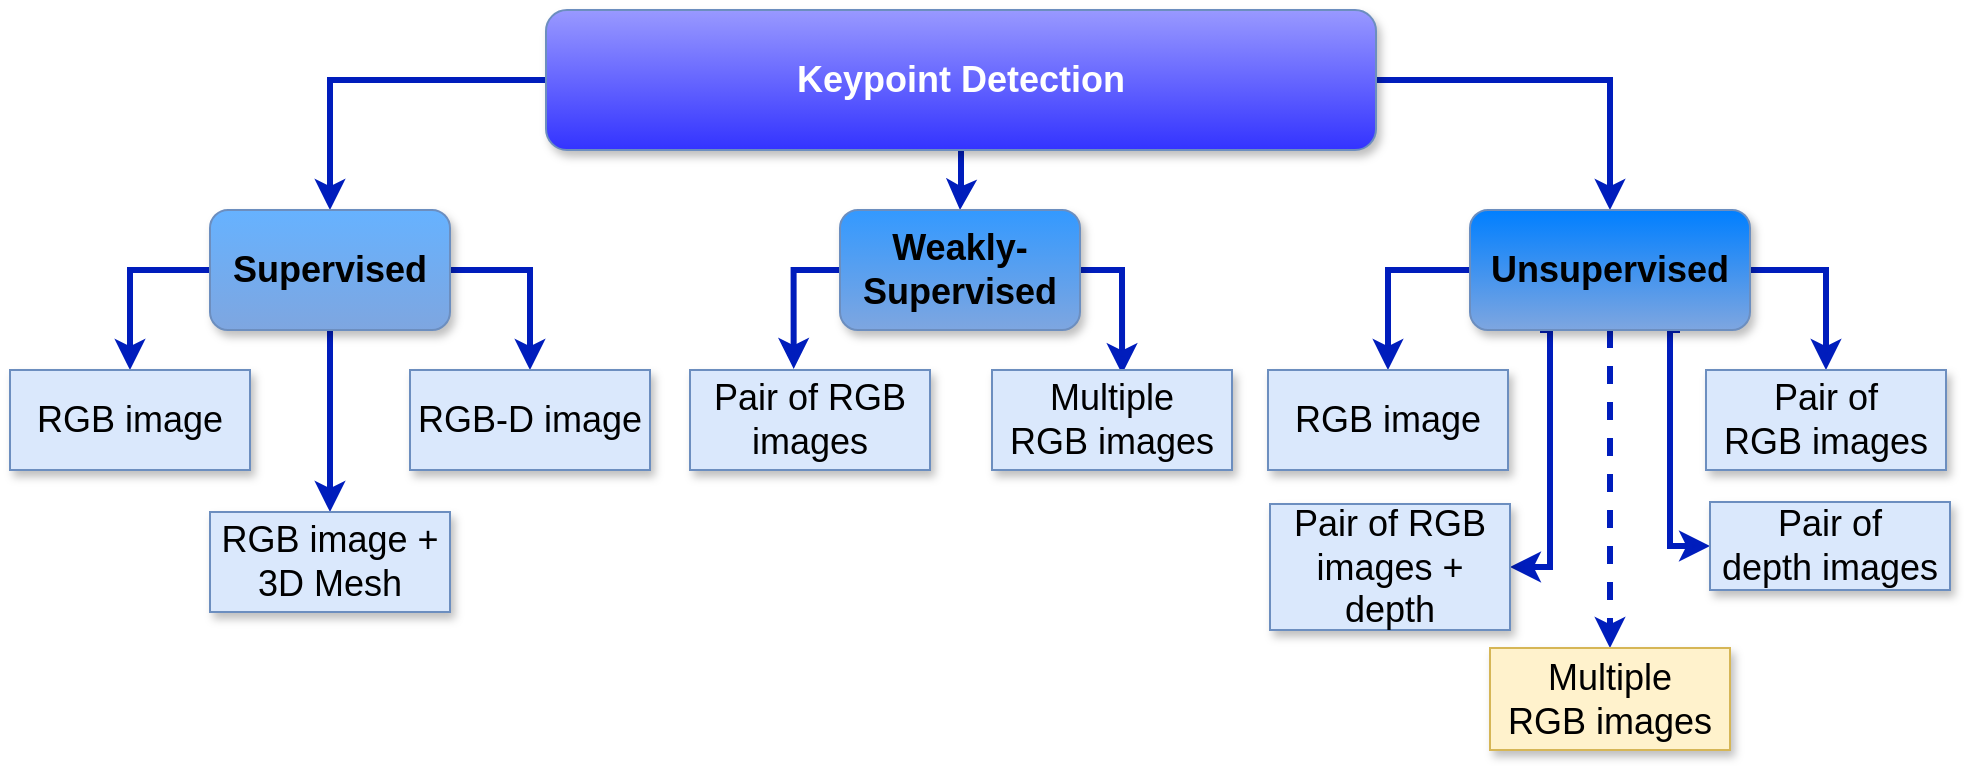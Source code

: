 <mxfile version="12.4.2" type="github" pages="1">
  <diagram id="5qjXLGXfApisKNpA6mO2" name="Page-1">
    <mxGraphModel dx="1343" dy="791" grid="1" gridSize="10" guides="1" tooltips="1" connect="1" arrows="1" fold="1" page="1" pageScale="1" pageWidth="850" pageHeight="1100" math="0" shadow="0">
      <root>
        <mxCell id="0"/>
        <mxCell id="1" parent="0"/>
        <mxCell id="7lWWHP2TeTHCOUnpS1vX-6" style="edgeStyle=orthogonalEdgeStyle;rounded=0;orthogonalLoop=1;jettySize=auto;html=1;entryX=0.5;entryY=0;entryDx=0;entryDy=0;strokeColor=#001DBC;strokeWidth=3;fontSize=18;fontStyle=0;fillColor=#0050ef;" parent="1" source="p8_Z0t22GCvw5XB-Ye8C-1" target="p8_Z0t22GCvw5XB-Ye8C-4" edge="1">
          <mxGeometry relative="1" as="geometry"/>
        </mxCell>
        <mxCell id="7lWWHP2TeTHCOUnpS1vX-7" style="edgeStyle=orthogonalEdgeStyle;rounded=0;orthogonalLoop=1;jettySize=auto;html=1;exitX=1;exitY=0.5;exitDx=0;exitDy=0;entryX=0.5;entryY=0;entryDx=0;entryDy=0;strokeColor=#001DBC;strokeWidth=3;fontSize=18;fontStyle=0;fillColor=#0050ef;" parent="1" source="p8_Z0t22GCvw5XB-Ye8C-1" target="p8_Z0t22GCvw5XB-Ye8C-3" edge="1">
          <mxGeometry relative="1" as="geometry"/>
        </mxCell>
        <mxCell id="7lWWHP2TeTHCOUnpS1vX-8" style="edgeStyle=orthogonalEdgeStyle;rounded=0;orthogonalLoop=1;jettySize=auto;html=1;strokeColor=#001DBC;strokeWidth=3;fontSize=18;fontStyle=0;fillColor=#0050ef;" parent="1" source="p8_Z0t22GCvw5XB-Ye8C-1" target="p8_Z0t22GCvw5XB-Ye8C-2" edge="1">
          <mxGeometry relative="1" as="geometry"/>
        </mxCell>
        <mxCell id="p8_Z0t22GCvw5XB-Ye8C-1" value="Keypoint Detection" style="rounded=1;whiteSpace=wrap;html=1;fillColor=#9999FF;strokeColor=#6c8ebf;fontStyle=1;shadow=1;fontSize=18;gradientColor=#3333FF;fontColor=#FFFFFF;" parent="1" vertex="1">
          <mxGeometry x="288" y="20" width="415" height="70" as="geometry"/>
        </mxCell>
        <mxCell id="p8_Z0t22GCvw5XB-Ye8C-8" style="edgeStyle=orthogonalEdgeStyle;rounded=0;orthogonalLoop=1;jettySize=auto;html=1;entryX=0.5;entryY=0;entryDx=0;entryDy=0;exitX=0;exitY=0.5;exitDx=0;exitDy=0;spacing=3;fillColor=#0050ef;strokeColor=#001DBC;strokeWidth=3;fontSize=18;fontStyle=0" parent="1" source="p8_Z0t22GCvw5XB-Ye8C-2" target="p8_Z0t22GCvw5XB-Ye8C-5" edge="1">
          <mxGeometry relative="1" as="geometry">
            <mxPoint x="100" y="190.0" as="targetPoint"/>
          </mxGeometry>
        </mxCell>
        <mxCell id="p8_Z0t22GCvw5XB-Ye8C-9" style="edgeStyle=orthogonalEdgeStyle;rounded=0;orthogonalLoop=1;jettySize=auto;html=1;exitX=1;exitY=0.5;exitDx=0;exitDy=0;entryX=0.5;entryY=0;entryDx=0;entryDy=0;strokeColor=#001DBC;strokeWidth=3;fontSize=18;fontStyle=0;fillColor=#0050ef;" parent="1" source="p8_Z0t22GCvw5XB-Ye8C-2" target="p8_Z0t22GCvw5XB-Ye8C-6" edge="1">
          <mxGeometry relative="1" as="geometry"/>
        </mxCell>
        <mxCell id="p8_Z0t22GCvw5XB-Ye8C-10" style="edgeStyle=orthogonalEdgeStyle;rounded=0;orthogonalLoop=1;jettySize=auto;html=1;exitX=0.5;exitY=1;exitDx=0;exitDy=0;strokeColor=#001DBC;strokeWidth=3;fontSize=18;fontStyle=0;fillColor=#0050ef;" parent="1" source="p8_Z0t22GCvw5XB-Ye8C-2" target="p8_Z0t22GCvw5XB-Ye8C-7" edge="1">
          <mxGeometry relative="1" as="geometry"/>
        </mxCell>
        <mxCell id="p8_Z0t22GCvw5XB-Ye8C-2" value="Supervised" style="rounded=1;whiteSpace=wrap;html=1;fillColor=#66B2FF;strokeColor=#6c8ebf;fontStyle=1;shadow=1;comic=0;glass=0;fontSize=18;gradientColor=#7ea6e0;" parent="1" vertex="1">
          <mxGeometry x="120" y="120" width="120" height="60" as="geometry"/>
        </mxCell>
        <mxCell id="7lWWHP2TeTHCOUnpS1vX-1" style="edgeStyle=orthogonalEdgeStyle;rounded=0;orthogonalLoop=1;jettySize=auto;html=1;exitX=0;exitY=0.5;exitDx=0;exitDy=0;strokeColor=#001DBC;strokeWidth=3;fontSize=18;fontStyle=0;fillColor=#0050ef;" parent="1" source="p8_Z0t22GCvw5XB-Ye8C-3" target="p8_Z0t22GCvw5XB-Ye8C-18" edge="1">
          <mxGeometry relative="1" as="geometry"/>
        </mxCell>
        <mxCell id="7lWWHP2TeTHCOUnpS1vX-2" style="edgeStyle=orthogonalEdgeStyle;rounded=0;orthogonalLoop=1;jettySize=auto;html=1;exitX=1;exitY=0.5;exitDx=0;exitDy=0;entryX=0.5;entryY=0;entryDx=0;entryDy=0;strokeColor=#001DBC;strokeWidth=3;fontSize=18;fontStyle=0;fillColor=#0050ef;" parent="1" source="p8_Z0t22GCvw5XB-Ye8C-3" target="p8_Z0t22GCvw5XB-Ye8C-19" edge="1">
          <mxGeometry relative="1" as="geometry"/>
        </mxCell>
        <mxCell id="7lWWHP2TeTHCOUnpS1vX-3" style="edgeStyle=orthogonalEdgeStyle;rounded=0;orthogonalLoop=1;jettySize=auto;html=1;exitX=0.25;exitY=1;exitDx=0;exitDy=0;entryX=1;entryY=0.5;entryDx=0;entryDy=0;strokeColor=#001DBC;strokeWidth=3;fontSize=18;fontStyle=0;fillColor=#0050ef;" parent="1" source="p8_Z0t22GCvw5XB-Ye8C-3" target="p8_Z0t22GCvw5XB-Ye8C-20" edge="1">
          <mxGeometry relative="1" as="geometry">
            <Array as="points">
              <mxPoint x="790" y="180"/>
              <mxPoint x="790" y="299"/>
            </Array>
          </mxGeometry>
        </mxCell>
        <mxCell id="7lWWHP2TeTHCOUnpS1vX-4" style="edgeStyle=orthogonalEdgeStyle;rounded=0;orthogonalLoop=1;jettySize=auto;html=1;exitX=0.75;exitY=1;exitDx=0;exitDy=0;entryX=0;entryY=0.5;entryDx=0;entryDy=0;strokeColor=#001DBC;strokeWidth=3;fontSize=18;fontStyle=0;fillColor=#0050ef;" parent="1" source="p8_Z0t22GCvw5XB-Ye8C-3" target="p8_Z0t22GCvw5XB-Ye8C-21" edge="1">
          <mxGeometry relative="1" as="geometry">
            <Array as="points">
              <mxPoint x="850" y="180"/>
              <mxPoint x="850" y="288"/>
            </Array>
          </mxGeometry>
        </mxCell>
        <mxCell id="7lWWHP2TeTHCOUnpS1vX-5" style="edgeStyle=orthogonalEdgeStyle;rounded=0;orthogonalLoop=1;jettySize=auto;html=1;exitX=0.5;exitY=1;exitDx=0;exitDy=0;entryX=0.5;entryY=0;entryDx=0;entryDy=0;strokeColor=#001DBC;strokeWidth=3;dashed=1;fontSize=18;fontStyle=0;fillColor=#0050ef;" parent="1" source="p8_Z0t22GCvw5XB-Ye8C-3" target="p8_Z0t22GCvw5XB-Ye8C-22" edge="1">
          <mxGeometry relative="1" as="geometry"/>
        </mxCell>
        <mxCell id="p8_Z0t22GCvw5XB-Ye8C-3" value="Unsupervised" style="rounded=1;whiteSpace=wrap;html=1;fillColor=#007FFF;strokeColor=#6c8ebf;fontStyle=1;shadow=1;fontSize=18;gradientColor=#7ea6e0;" parent="1" vertex="1">
          <mxGeometry x="750" y="120" width="140" height="60" as="geometry"/>
        </mxCell>
        <mxCell id="p8_Z0t22GCvw5XB-Ye8C-15" style="edgeStyle=orthogonalEdgeStyle;rounded=0;orthogonalLoop=1;jettySize=auto;html=1;exitX=0;exitY=0.5;exitDx=0;exitDy=0;entryX=0.432;entryY=-0.011;entryDx=0;entryDy=0;entryPerimeter=0;strokeColor=#001DBC;strokeWidth=3;fontSize=18;fontStyle=0;fillColor=#0050ef;" parent="1" source="p8_Z0t22GCvw5XB-Ye8C-4" target="p8_Z0t22GCvw5XB-Ye8C-11" edge="1">
          <mxGeometry relative="1" as="geometry"/>
        </mxCell>
        <mxCell id="p8_Z0t22GCvw5XB-Ye8C-17" style="edgeStyle=orthogonalEdgeStyle;rounded=0;orthogonalLoop=1;jettySize=auto;html=1;exitX=1;exitY=0.5;exitDx=0;exitDy=0;entryX=0.542;entryY=0.041;entryDx=0;entryDy=0;entryPerimeter=0;strokeColor=#001DBC;strokeWidth=3;fontSize=18;fontStyle=0;fillColor=#0050ef;" parent="1" source="p8_Z0t22GCvw5XB-Ye8C-4" target="p8_Z0t22GCvw5XB-Ye8C-13" edge="1">
          <mxGeometry relative="1" as="geometry"/>
        </mxCell>
        <mxCell id="p8_Z0t22GCvw5XB-Ye8C-4" value="Weakly-Supervised" style="rounded=1;whiteSpace=wrap;html=1;fillColor=#3399FF;strokeColor=#6c8ebf;fontStyle=1;shadow=1;fontSize=18;gradientColor=#7ea6e0;" parent="1" vertex="1">
          <mxGeometry x="435" y="120" width="120" height="60" as="geometry"/>
        </mxCell>
        <mxCell id="p8_Z0t22GCvw5XB-Ye8C-5" value="RGB image" style="rounded=0;whiteSpace=wrap;html=1;fillColor=#dae8fc;strokeColor=#6c8ebf;fontStyle=0;shadow=1;fontSize=18;" parent="1" vertex="1">
          <mxGeometry x="20" y="200" width="120" height="50" as="geometry"/>
        </mxCell>
        <mxCell id="p8_Z0t22GCvw5XB-Ye8C-6" value="RGB-D image" style="rounded=0;whiteSpace=wrap;html=1;fillColor=#dae8fc;strokeColor=#6c8ebf;fontStyle=0;shadow=1;fontSize=18;" parent="1" vertex="1">
          <mxGeometry x="220" y="200" width="120" height="50" as="geometry"/>
        </mxCell>
        <mxCell id="p8_Z0t22GCvw5XB-Ye8C-7" value="&lt;div style=&quot;font-size: 18px;&quot;&gt;RGB image + &lt;br style=&quot;font-size: 18px;&quot;&gt;&lt;/div&gt;&lt;div style=&quot;font-size: 18px;&quot;&gt;3D Mesh&lt;/div&gt;" style="rounded=0;whiteSpace=wrap;html=1;fillColor=#dae8fc;strokeColor=#6c8ebf;fontStyle=0;shadow=1;fontSize=18;spacing=1;" parent="1" vertex="1">
          <mxGeometry x="120" y="271" width="120" height="50" as="geometry"/>
        </mxCell>
        <mxCell id="p8_Z0t22GCvw5XB-Ye8C-11" value="Pair of RGB images" style="rounded=0;whiteSpace=wrap;html=1;fillColor=#dae8fc;strokeColor=#6c8ebf;fontStyle=0;shadow=1;fontSize=18;" parent="1" vertex="1">
          <mxGeometry x="360" y="200" width="120" height="50" as="geometry"/>
        </mxCell>
        <mxCell id="p8_Z0t22GCvw5XB-Ye8C-13" value="&lt;div style=&quot;font-size: 18px;&quot;&gt;Multiple&lt;/div&gt;&lt;div style=&quot;font-size: 18px;&quot;&gt; RGB images&lt;/div&gt;" style="rounded=0;whiteSpace=wrap;html=1;fillColor=#dae8fc;strokeColor=#6c8ebf;fontStyle=0;shadow=1;fontSize=18;" parent="1" vertex="1">
          <mxGeometry x="511" y="200" width="120" height="50" as="geometry"/>
        </mxCell>
        <mxCell id="p8_Z0t22GCvw5XB-Ye8C-18" value="RGB image" style="rounded=0;whiteSpace=wrap;html=1;fillColor=#dae8fc;strokeColor=#6c8ebf;fontStyle=0;shadow=1;fontSize=18;" parent="1" vertex="1">
          <mxGeometry x="649" y="200" width="120" height="50" as="geometry"/>
        </mxCell>
        <mxCell id="p8_Z0t22GCvw5XB-Ye8C-19" value="&lt;div style=&quot;font-size: 18px;&quot;&gt;Pair of &lt;br style=&quot;font-size: 18px;&quot;&gt;&lt;/div&gt;&lt;div style=&quot;font-size: 18px;&quot;&gt;RGB images&lt;/div&gt;" style="rounded=0;whiteSpace=wrap;html=1;fillColor=#dae8fc;strokeColor=#6c8ebf;fontStyle=0;shadow=1;fontSize=18;" parent="1" vertex="1">
          <mxGeometry x="868" y="200" width="120" height="50" as="geometry"/>
        </mxCell>
        <mxCell id="p8_Z0t22GCvw5XB-Ye8C-20" value="Pair of RGB images + depth" style="rounded=0;whiteSpace=wrap;html=1;fillColor=#dae8fc;strokeColor=#6c8ebf;fontStyle=0;shadow=1;fontSize=18;" parent="1" vertex="1">
          <mxGeometry x="650" y="267" width="120" height="63" as="geometry"/>
        </mxCell>
        <mxCell id="p8_Z0t22GCvw5XB-Ye8C-21" value="&lt;div style=&quot;font-size: 18px;&quot;&gt;Pair of &lt;br style=&quot;font-size: 18px;&quot;&gt;&lt;/div&gt;&lt;div style=&quot;font-size: 18px;&quot;&gt;depth images&lt;/div&gt;" style="rounded=0;whiteSpace=wrap;html=1;fillColor=#dae8fc;strokeColor=#6c8ebf;fontStyle=0;shadow=1;fontSize=18;" parent="1" vertex="1">
          <mxGeometry x="870" y="266" width="120" height="44" as="geometry"/>
        </mxCell>
        <mxCell id="p8_Z0t22GCvw5XB-Ye8C-22" value="&lt;div style=&quot;font-size: 18px;&quot;&gt;Multiple&lt;/div&gt;&lt;div style=&quot;font-size: 18px;&quot;&gt; RGB images&lt;/div&gt;" style="rounded=0;whiteSpace=wrap;html=1;fillColor=#fff2cc;strokeColor=#d6b656;fontStyle=0;shadow=1;fontSize=18;" parent="1" vertex="1">
          <mxGeometry x="760" y="339" width="120" height="51" as="geometry"/>
        </mxCell>
      </root>
    </mxGraphModel>
  </diagram>
</mxfile>
